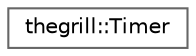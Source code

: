 digraph "Graphical Class Hierarchy"
{
 // LATEX_PDF_SIZE
  bgcolor="transparent";
  edge [fontname=Helvetica,fontsize=10,labelfontname=Helvetica,labelfontsize=10];
  node [fontname=Helvetica,fontsize=10,shape=box,height=0.2,width=0.4];
  rankdir="LR";
  Node0 [id="Node000000",label="thegrill::Timer",height=0.2,width=0.4,color="grey40", fillcolor="white", style="filled",URL="$structthegrill_1_1_timer.html",tooltip=" "];
}
